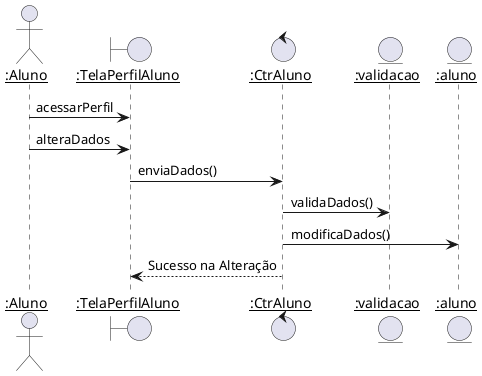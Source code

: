 @startuml alterar_aluno
skinparam sequenceParticipant underline

actor ":Aluno" as Aluno
boundary ":TelaPerfilAluno" as TelaPerfilAluno
control ":CtrAluno" as CtrAluno
entity ":validacao" as validacao
entity ":aluno" as aluno



Aluno -> TelaPerfilAluno : acessarPerfil
Aluno -> TelaPerfilAluno : alteraDados
TelaPerfilAluno -> CtrAluno : enviaDados()
CtrAluno -> validacao: validaDados()
CtrAluno -> aluno : modificaDados()
CtrAluno --> TelaPerfilAluno --: Sucesso na Alteração


@enduml 